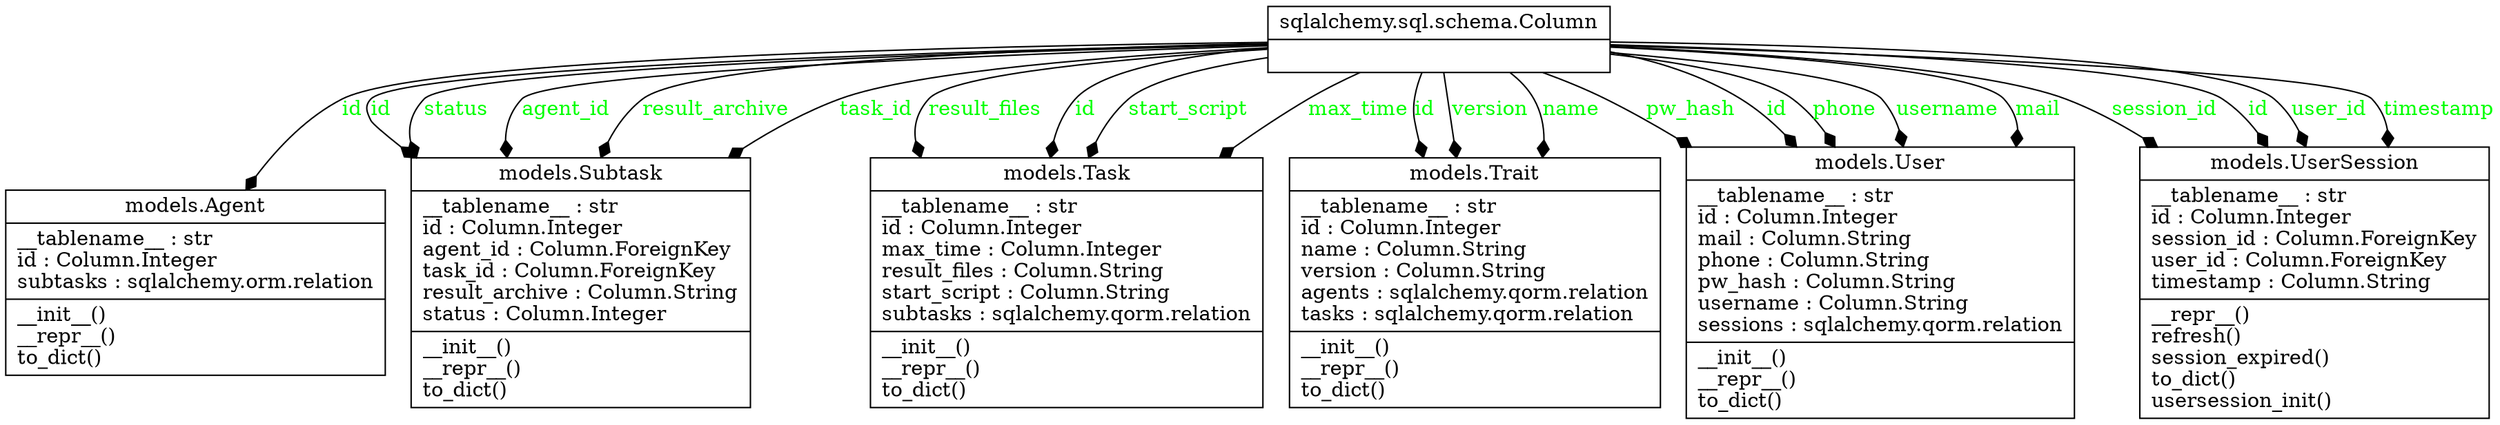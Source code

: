 digraph "classes_Models" {
charset="utf-8";
rankdir="TB";
//size=2.5;
//ratio=compress;
//splines=ortho;
"1" [label="{models.Agent|__tablename__ : str\lid : Column.Integer\lsubtasks : sqlalchemy.orm.relation\l|__init__()\l__repr__()\lto_dict()\l}", shape="record"];
"2" [label="{models.Subtask|__tablename__ : str\lid : Column.Integer\lagent_id : Column.ForeignKey\ltask_id : Column.ForeignKey\lresult_archive : Column.String\lstatus : Column.Integer\l|__init__()\l__repr__()\lto_dict()\l}", shape="record"];
"3" [label="{models.Task|__tablename__ : str\lid : Column.Integer\lmax_time : Column.Integer\lresult_files : Column.String\lstart_script : Column.String\lsubtasks : sqlalchemy.qorm.relation\l|__init__()\l__repr__()\lto_dict()\l}", shape="record"];
"4" [label="{models.Trait|__tablename__ : str\lid : Column.Integer\lname : Column.String\lversion : Column.String\lagents : sqlalchemy.qorm.relation\ltasks : sqlalchemy.qorm.relation\l|__init__()\l__repr__()\lto_dict()\l}", shape="record"];
"5" [label="{models.User|__tablename__ : str\lid : Column.Integer\lmail : Column.String\lphone : Column.String\lpw_hash : Column.String\lusername : Column.String\lsessions : sqlalchemy.qorm.relation\l|__init__()\l__repr__()\lto_dict()\l}", shape="record"];
"6" [label="{models.UserSession|__tablename__ : str\lid : Column.Integer\lsession_id : Column.ForeignKey\luser_id : Column.ForeignKey\ltimestamp : Column.String\l|__repr__()\lrefresh()\lsession_expired()\lto_dict()\lusersession_init()\l}", shape="record"];
"7" [label="{sqlalchemy.sql.schema.Column|}", shape="record"];
"7" -> "1" [arrowhead="diamond", arrowtail="none", fontcolor="green", label="id", style="solid"];
"7" -> "2" [arrowhead="diamond", arrowtail="none", fontcolor="green", label="id", style="solid"];
"7" -> "2" [arrowhead="diamond", arrowtail="none", fontcolor="green", label="status", style="solid"];
"7" -> "2" [arrowhead="diamond", arrowtail="none", fontcolor="green", label="agent_id", style="solid"];
"7" -> "2" [arrowhead="diamond", arrowtail="none", fontcolor="green", label="result_archive", style="solid"];
"7" -> "2" [arrowhead="diamond", arrowtail="none", fontcolor="green", label="task_id", style="solid"];
"7" -> "3" [arrowhead="diamond", arrowtail="none", fontcolor="green", label="result_files", style="solid"];
"7" -> "3" [arrowhead="diamond", arrowtail="none", fontcolor="green", label="id", style="solid"];
"7" -> "3" [arrowhead="diamond", arrowtail="none", fontcolor="green", label="start_script", style="solid"];
"7" -> "3" [arrowhead="diamond", arrowtail="none", fontcolor="green", label="max_time", style="solid"];
"7" -> "4" [arrowhead="diamond", arrowtail="none", fontcolor="green", label="id", style="solid"];
"7" -> "4" [arrowhead="diamond", arrowtail="none", fontcolor="green", label="version", style="solid"];
"7" -> "4" [arrowhead="diamond", arrowtail="none", fontcolor="green", label="name", style="solid"];
"7" -> "5" [arrowhead="diamond", arrowtail="none", fontcolor="green", label="pw_hash", style="solid"];
"7" -> "5" [arrowhead="diamond", arrowtail="none", fontcolor="green", label="id", style="solid"];
"7" -> "5" [arrowhead="diamond", arrowtail="none", fontcolor="green", label="phone", style="solid"];
"7" -> "5" [arrowhead="diamond", arrowtail="none", fontcolor="green", label="username", style="solid"];
"7" -> "5" [arrowhead="diamond", arrowtail="none", fontcolor="green", label="mail", style="solid"];
"7" -> "6" [arrowhead="diamond", arrowtail="none", fontcolor="green", label="session_id", style="solid"];
"7" -> "6" [arrowhead="diamond", arrowtail="none", fontcolor="green", label="id", style="solid"];
"7" -> "6" [arrowhead="diamond", arrowtail="none", fontcolor="green", label="user_id", style="solid"];
"7" -> "6" [arrowhead="diamond", arrowtail="none", fontcolor="green", label="timestamp", style="solid"];
}
